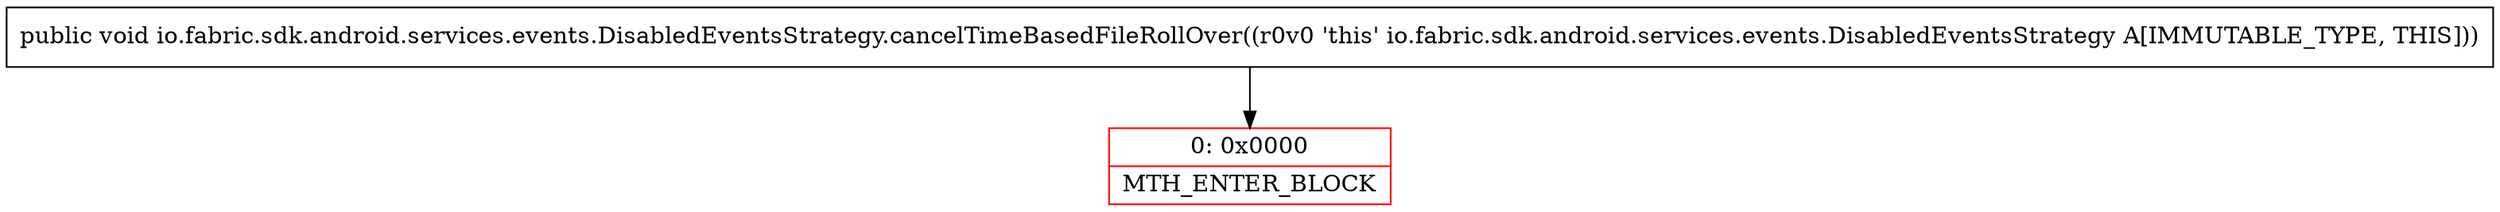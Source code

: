 digraph "CFG forio.fabric.sdk.android.services.events.DisabledEventsStrategy.cancelTimeBasedFileRollOver()V" {
subgraph cluster_Region_210104811 {
label = "R(0)";
node [shape=record,color=blue];
}
Node_0 [shape=record,color=red,label="{0\:\ 0x0000|MTH_ENTER_BLOCK\l}"];
MethodNode[shape=record,label="{public void io.fabric.sdk.android.services.events.DisabledEventsStrategy.cancelTimeBasedFileRollOver((r0v0 'this' io.fabric.sdk.android.services.events.DisabledEventsStrategy A[IMMUTABLE_TYPE, THIS])) }"];
MethodNode -> Node_0;
}

